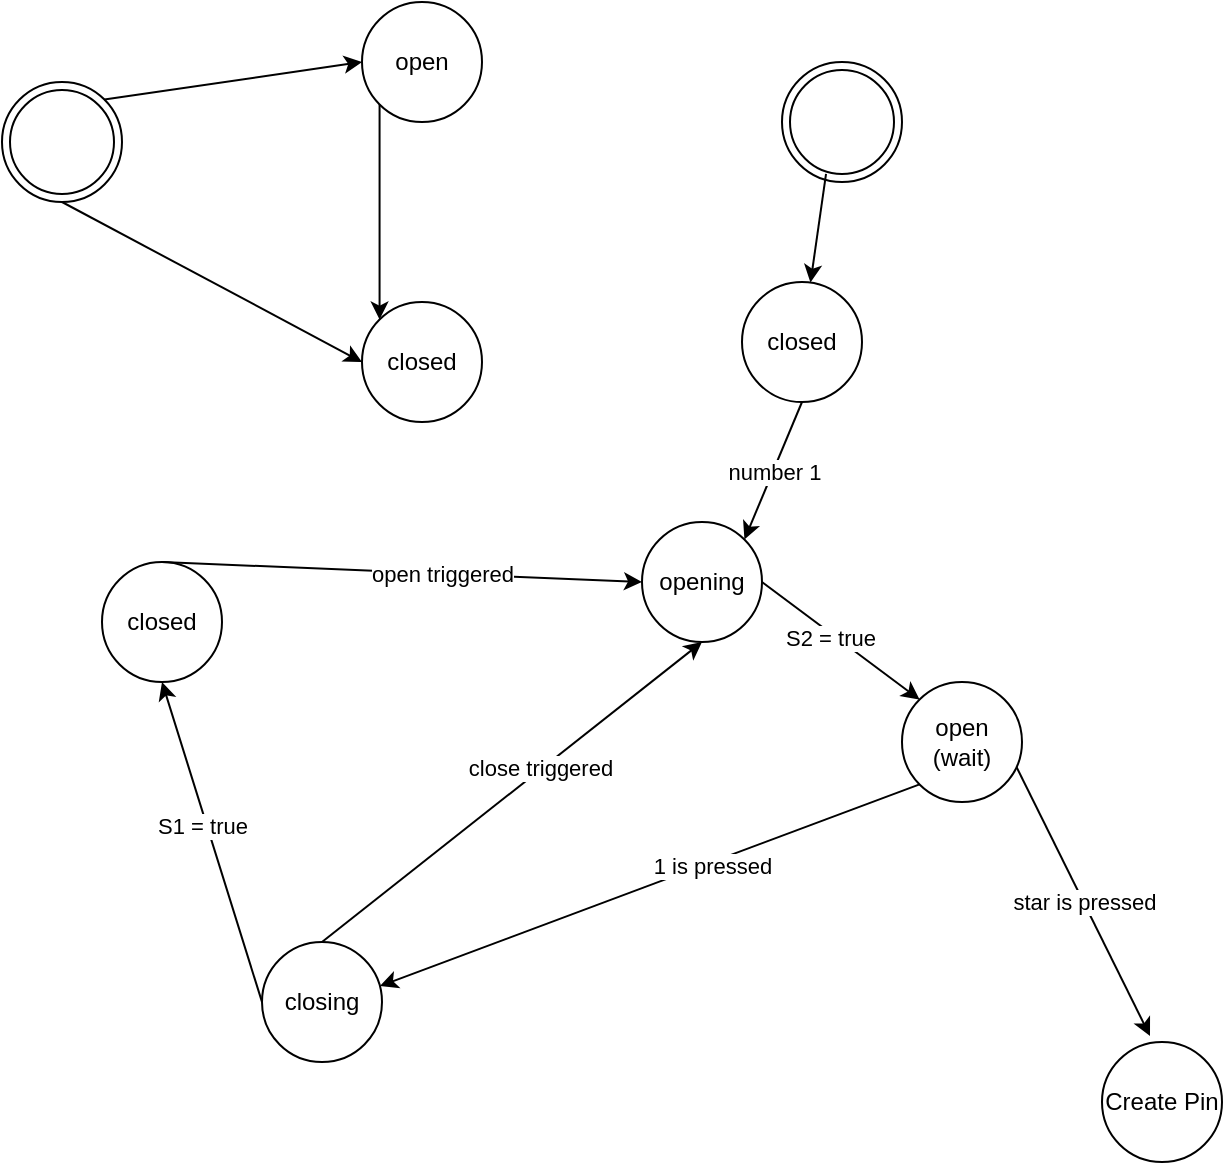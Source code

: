 <mxfile version="24.8.3">
  <diagram name="Page-1" id="mJzru_GHkkRRgTP0lBOG">
    <mxGraphModel dx="1434" dy="738" grid="1" gridSize="10" guides="1" tooltips="1" connect="1" arrows="1" fold="1" page="1" pageScale="1" pageWidth="827" pageHeight="1169" math="0" shadow="0">
      <root>
        <mxCell id="0" />
        <mxCell id="1" parent="0" />
        <mxCell id="vObPefXBaqt9mJ9_ISoh-2" value="" style="ellipse;shape=doubleEllipse;html=1;dashed=0;whiteSpace=wrap;aspect=fixed;" parent="1" vertex="1">
          <mxGeometry x="110" y="140" width="60" height="60" as="geometry" />
        </mxCell>
        <mxCell id="vObPefXBaqt9mJ9_ISoh-3" value="open" style="shape=ellipse;html=1;dashed=0;whiteSpace=wrap;aspect=fixed;perimeter=ellipsePerimeter;" parent="1" vertex="1">
          <mxGeometry x="290" y="100" width="60" height="60" as="geometry" />
        </mxCell>
        <mxCell id="vObPefXBaqt9mJ9_ISoh-4" value="closed" style="shape=ellipse;html=1;dashed=0;whiteSpace=wrap;aspect=fixed;perimeter=ellipsePerimeter;" parent="1" vertex="1">
          <mxGeometry x="290" y="250" width="60" height="60" as="geometry" />
        </mxCell>
        <mxCell id="vObPefXBaqt9mJ9_ISoh-8" value="" style="endArrow=classic;html=1;rounded=0;exitX=1;exitY=0;exitDx=0;exitDy=0;entryX=0;entryY=0.5;entryDx=0;entryDy=0;" parent="1" source="vObPefXBaqt9mJ9_ISoh-2" target="vObPefXBaqt9mJ9_ISoh-3" edge="1">
          <mxGeometry width="50" height="50" relative="1" as="geometry">
            <mxPoint x="390" y="410" as="sourcePoint" />
            <mxPoint x="440" y="360" as="targetPoint" />
          </mxGeometry>
        </mxCell>
        <mxCell id="vObPefXBaqt9mJ9_ISoh-9" value="" style="endArrow=classic;html=1;rounded=0;exitX=0.5;exitY=1;exitDx=0;exitDy=0;entryX=0;entryY=0.5;entryDx=0;entryDy=0;" parent="1" source="vObPefXBaqt9mJ9_ISoh-2" target="vObPefXBaqt9mJ9_ISoh-4" edge="1">
          <mxGeometry width="50" height="50" relative="1" as="geometry">
            <mxPoint x="300" y="440" as="sourcePoint" />
            <mxPoint x="350" y="390" as="targetPoint" />
          </mxGeometry>
        </mxCell>
        <mxCell id="vObPefXBaqt9mJ9_ISoh-10" value="" style="endArrow=classic;html=1;rounded=0;exitX=0;exitY=1;exitDx=0;exitDy=0;entryX=0;entryY=0;entryDx=0;entryDy=0;" parent="1" source="vObPefXBaqt9mJ9_ISoh-3" target="vObPefXBaqt9mJ9_ISoh-4" edge="1">
          <mxGeometry width="50" height="50" relative="1" as="geometry">
            <mxPoint x="580" y="450" as="sourcePoint" />
            <mxPoint x="630" y="400" as="targetPoint" />
          </mxGeometry>
        </mxCell>
        <mxCell id="vObPefXBaqt9mJ9_ISoh-11" value="star is pressed" style="endArrow=classic;html=1;rounded=0;entryX=0.4;entryY=-0.05;entryDx=0;entryDy=0;exitX=0.95;exitY=0.7;exitDx=0;exitDy=0;exitPerimeter=0;entryPerimeter=0;" parent="1" source="vObPefXBaqt9mJ9_ISoh-15" target="9yT18wkJII4CFjAtaXlB-1" edge="1">
          <mxGeometry width="50" height="50" relative="1" as="geometry">
            <mxPoint x="790.003" y="507.577" as="sourcePoint" />
            <mxPoint x="790.003" y="400.003" as="targetPoint" />
          </mxGeometry>
        </mxCell>
        <mxCell id="vObPefXBaqt9mJ9_ISoh-12" value="" style="ellipse;shape=doubleEllipse;html=1;dashed=0;whiteSpace=wrap;aspect=fixed;" parent="1" vertex="1">
          <mxGeometry x="500" y="130" width="60" height="60" as="geometry" />
        </mxCell>
        <mxCell id="vObPefXBaqt9mJ9_ISoh-13" value="opening" style="shape=ellipse;html=1;dashed=0;whiteSpace=wrap;aspect=fixed;perimeter=ellipsePerimeter;" parent="1" vertex="1">
          <mxGeometry x="430" y="360" width="60" height="60" as="geometry" />
        </mxCell>
        <mxCell id="vObPefXBaqt9mJ9_ISoh-14" value="closing" style="shape=ellipse;html=1;dashed=0;whiteSpace=wrap;aspect=fixed;perimeter=ellipsePerimeter;" parent="1" vertex="1">
          <mxGeometry x="240" y="570" width="60" height="60" as="geometry" />
        </mxCell>
        <mxCell id="vObPefXBaqt9mJ9_ISoh-15" value="open&lt;div&gt;(wait)&lt;/div&gt;" style="shape=ellipse;html=1;dashed=0;whiteSpace=wrap;aspect=fixed;perimeter=ellipsePerimeter;" parent="1" vertex="1">
          <mxGeometry x="560" y="440" width="60" height="60" as="geometry" />
        </mxCell>
        <mxCell id="vObPefXBaqt9mJ9_ISoh-16" value="closed" style="shape=ellipse;html=1;dashed=0;whiteSpace=wrap;aspect=fixed;perimeter=ellipsePerimeter;" parent="1" vertex="1">
          <mxGeometry x="160" y="380" width="60" height="60" as="geometry" />
        </mxCell>
        <mxCell id="vObPefXBaqt9mJ9_ISoh-18" value="" style="endArrow=classic;html=1;rounded=0;exitX=1;exitY=0.5;exitDx=0;exitDy=0;entryX=0;entryY=0;entryDx=0;entryDy=0;" parent="1" source="vObPefXBaqt9mJ9_ISoh-13" target="vObPefXBaqt9mJ9_ISoh-15" edge="1">
          <mxGeometry width="50" height="50" relative="1" as="geometry">
            <mxPoint x="400" y="610" as="sourcePoint" />
            <mxPoint x="450" y="560" as="targetPoint" />
          </mxGeometry>
        </mxCell>
        <mxCell id="vObPefXBaqt9mJ9_ISoh-23" value="S2 = true" style="edgeLabel;html=1;align=center;verticalAlign=middle;resizable=0;points=[];" parent="vObPefXBaqt9mJ9_ISoh-18" vertex="1" connectable="0">
          <mxGeometry x="-0.105" y="-2" relative="1" as="geometry">
            <mxPoint as="offset" />
          </mxGeometry>
        </mxCell>
        <mxCell id="vObPefXBaqt9mJ9_ISoh-19" value="" style="endArrow=classic;html=1;rounded=0;exitX=0;exitY=1;exitDx=0;exitDy=0;entryX=0.983;entryY=0.367;entryDx=0;entryDy=0;entryPerimeter=0;" parent="1" source="vObPefXBaqt9mJ9_ISoh-15" target="vObPefXBaqt9mJ9_ISoh-14" edge="1">
          <mxGeometry width="50" height="50" relative="1" as="geometry">
            <mxPoint x="610" y="600" as="sourcePoint" />
            <mxPoint x="470" y="590" as="targetPoint" />
          </mxGeometry>
        </mxCell>
        <mxCell id="vObPefXBaqt9mJ9_ISoh-25" value="1 is pressed" style="edgeLabel;html=1;align=center;verticalAlign=middle;resizable=0;points=[];" parent="vObPefXBaqt9mJ9_ISoh-19" vertex="1" connectable="0">
          <mxGeometry x="-0.218" y="1" relative="1" as="geometry">
            <mxPoint x="1" as="offset" />
          </mxGeometry>
        </mxCell>
        <mxCell id="vObPefXBaqt9mJ9_ISoh-20" value="" style="endArrow=classic;html=1;rounded=0;exitX=0;exitY=0.5;exitDx=0;exitDy=0;entryX=0.5;entryY=1;entryDx=0;entryDy=0;" parent="1" source="vObPefXBaqt9mJ9_ISoh-14" target="vObPefXBaqt9mJ9_ISoh-16" edge="1">
          <mxGeometry width="50" height="50" relative="1" as="geometry">
            <mxPoint x="90" y="670" as="sourcePoint" />
            <mxPoint x="140" y="620" as="targetPoint" />
          </mxGeometry>
        </mxCell>
        <mxCell id="vObPefXBaqt9mJ9_ISoh-24" value="S1 = true" style="edgeLabel;html=1;align=center;verticalAlign=middle;resizable=0;points=[];" parent="vObPefXBaqt9mJ9_ISoh-20" vertex="1" connectable="0">
          <mxGeometry x="0.113" y="2" relative="1" as="geometry">
            <mxPoint as="offset" />
          </mxGeometry>
        </mxCell>
        <mxCell id="vObPefXBaqt9mJ9_ISoh-21" value="" style="endArrow=classic;html=1;rounded=0;entryX=0.5;entryY=1;entryDx=0;entryDy=0;exitX=0.5;exitY=0;exitDx=0;exitDy=0;" parent="1" source="vObPefXBaqt9mJ9_ISoh-14" target="vObPefXBaqt9mJ9_ISoh-13" edge="1">
          <mxGeometry width="50" height="50" relative="1" as="geometry">
            <mxPoint x="290" y="670" as="sourcePoint" />
            <mxPoint x="340" y="620" as="targetPoint" />
          </mxGeometry>
        </mxCell>
        <mxCell id="vObPefXBaqt9mJ9_ISoh-26" value="close triggered" style="edgeLabel;html=1;align=center;verticalAlign=middle;resizable=0;points=[];" parent="vObPefXBaqt9mJ9_ISoh-21" vertex="1" connectable="0">
          <mxGeometry x="0.15" y="1" relative="1" as="geometry">
            <mxPoint as="offset" />
          </mxGeometry>
        </mxCell>
        <mxCell id="vObPefXBaqt9mJ9_ISoh-22" value="" style="endArrow=classic;html=1;rounded=0;entryX=0;entryY=0.5;entryDx=0;entryDy=0;exitX=0.5;exitY=0;exitDx=0;exitDy=0;" parent="1" source="vObPefXBaqt9mJ9_ISoh-16" target="vObPefXBaqt9mJ9_ISoh-13" edge="1">
          <mxGeometry width="50" height="50" relative="1" as="geometry">
            <mxPoint x="160" y="690" as="sourcePoint" />
            <mxPoint x="210" y="640" as="targetPoint" />
          </mxGeometry>
        </mxCell>
        <mxCell id="vObPefXBaqt9mJ9_ISoh-27" value="open triggered" style="edgeLabel;html=1;align=center;verticalAlign=middle;resizable=0;points=[];" parent="vObPefXBaqt9mJ9_ISoh-22" vertex="1" connectable="0">
          <mxGeometry x="0.16" relative="1" as="geometry">
            <mxPoint as="offset" />
          </mxGeometry>
        </mxCell>
        <mxCell id="9yT18wkJII4CFjAtaXlB-1" value="Create Pin" style="shape=ellipse;html=1;dashed=0;whiteSpace=wrap;aspect=fixed;perimeter=ellipsePerimeter;" parent="1" vertex="1">
          <mxGeometry x="660" y="620" width="60" height="60" as="geometry" />
        </mxCell>
        <mxCell id="9yT18wkJII4CFjAtaXlB-5" value="closed" style="shape=ellipse;html=1;dashed=0;whiteSpace=wrap;aspect=fixed;perimeter=ellipsePerimeter;" parent="1" vertex="1">
          <mxGeometry x="480" y="240" width="60" height="60" as="geometry" />
        </mxCell>
        <mxCell id="9yT18wkJII4CFjAtaXlB-6" value="" style="endArrow=classic;html=1;rounded=0;exitX=0.367;exitY=0.933;exitDx=0;exitDy=0;exitPerimeter=0;" parent="1" source="vObPefXBaqt9mJ9_ISoh-12" target="9yT18wkJII4CFjAtaXlB-5" edge="1">
          <mxGeometry width="50" height="50" relative="1" as="geometry">
            <mxPoint x="660" y="430" as="sourcePoint" />
            <mxPoint x="710" y="380" as="targetPoint" />
          </mxGeometry>
        </mxCell>
        <mxCell id="9yT18wkJII4CFjAtaXlB-7" value="number 1" style="endArrow=classic;html=1;rounded=0;exitX=0.5;exitY=1;exitDx=0;exitDy=0;entryX=1;entryY=0;entryDx=0;entryDy=0;" parent="1" source="9yT18wkJII4CFjAtaXlB-5" target="vObPefXBaqt9mJ9_ISoh-13" edge="1">
          <mxGeometry width="50" height="50" relative="1" as="geometry">
            <mxPoint x="650" y="340" as="sourcePoint" />
            <mxPoint x="700" y="290" as="targetPoint" />
          </mxGeometry>
        </mxCell>
      </root>
    </mxGraphModel>
  </diagram>
</mxfile>

